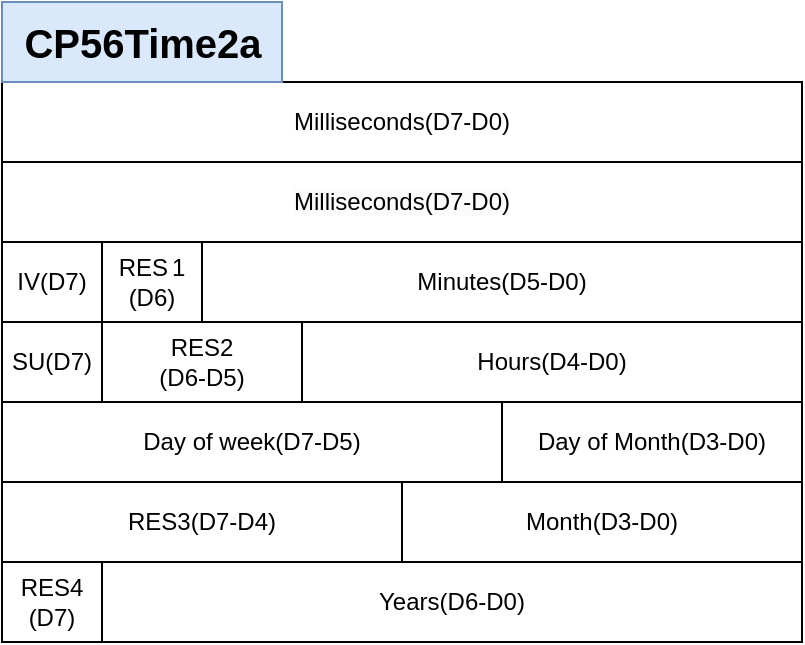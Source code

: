 <mxfile version="24.7.17">
  <diagram name="Page-1" id="W-b6PMB1VAf593q08UTs">
    <mxGraphModel dx="724" dy="434" grid="1" gridSize="10" guides="1" tooltips="1" connect="1" arrows="1" fold="1" page="1" pageScale="1" pageWidth="827" pageHeight="1169" math="0" shadow="0">
      <root>
        <mxCell id="0" />
        <mxCell id="1" parent="0" />
        <mxCell id="f5fa43uqoQvkxFZRTyOv-3" value="Milliseconds(D7-D0)" style="rounded=0;whiteSpace=wrap;html=1;" parent="1" vertex="1">
          <mxGeometry x="80" y="40" width="400" height="40" as="geometry" />
        </mxCell>
        <mxCell id="f5fa43uqoQvkxFZRTyOv-4" value="&lt;br&gt;&lt;span style=&quot;color: rgb(0, 0, 0); font-family: Helvetica; font-size: 12px; font-style: normal; font-variant-ligatures: normal; font-variant-caps: normal; font-weight: 400; letter-spacing: normal; orphans: 2; text-align: center; text-indent: 0px; text-transform: none; widows: 2; word-spacing: 0px; -webkit-text-stroke-width: 0px; white-space: normal; background-color: rgb(251, 251, 251); text-decoration-thickness: initial; text-decoration-style: initial; text-decoration-color: initial; display: inline !important; float: none;&quot;&gt;Milliseconds(D7-D0)&lt;/span&gt;&lt;div&gt;&lt;br/&gt;&lt;/div&gt;" style="rounded=0;whiteSpace=wrap;html=1;" parent="1" vertex="1">
          <mxGeometry x="80" y="80" width="400" height="40" as="geometry" />
        </mxCell>
        <mxCell id="rglTWoup23GNfHAqAj9t-1" value="IV(D7)" style="rounded=0;whiteSpace=wrap;html=1;" vertex="1" parent="1">
          <mxGeometry x="80" y="120" width="50" height="40" as="geometry" />
        </mxCell>
        <mxCell id="rglTWoup23GNfHAqAj9t-2" value="RES&lt;span style=&quot;white-space: pre;&quot;&gt;&#x9;&lt;/span&gt;1&lt;div&gt;(D6)&lt;/div&gt;" style="rounded=0;whiteSpace=wrap;html=1;" vertex="1" parent="1">
          <mxGeometry x="130" y="120" width="50" height="40" as="geometry" />
        </mxCell>
        <mxCell id="rglTWoup23GNfHAqAj9t-3" value="Minutes(D5-D0)" style="rounded=0;whiteSpace=wrap;html=1;" vertex="1" parent="1">
          <mxGeometry x="180" y="120" width="300" height="40" as="geometry" />
        </mxCell>
        <mxCell id="rglTWoup23GNfHAqAj9t-4" value="SU(D7)" style="rounded=0;whiteSpace=wrap;html=1;" vertex="1" parent="1">
          <mxGeometry x="80" y="160" width="50" height="40" as="geometry" />
        </mxCell>
        <mxCell id="rglTWoup23GNfHAqAj9t-5" value="RES2&lt;div&gt;(D6-D5)&lt;/div&gt;" style="rounded=0;whiteSpace=wrap;html=1;" vertex="1" parent="1">
          <mxGeometry x="130" y="160" width="100" height="40" as="geometry" />
        </mxCell>
        <mxCell id="rglTWoup23GNfHAqAj9t-6" value="Hours(D4-D0)" style="rounded=0;whiteSpace=wrap;html=1;" vertex="1" parent="1">
          <mxGeometry x="230" y="160" width="250" height="40" as="geometry" />
        </mxCell>
        <mxCell id="rglTWoup23GNfHAqAj9t-7" value="Day of week(D7-D5)" style="rounded=0;whiteSpace=wrap;html=1;" vertex="1" parent="1">
          <mxGeometry x="80" y="200" width="250" height="40" as="geometry" />
        </mxCell>
        <mxCell id="rglTWoup23GNfHAqAj9t-9" value="Day of Month(D3-D0)" style="rounded=0;whiteSpace=wrap;html=1;" vertex="1" parent="1">
          <mxGeometry x="330" y="200" width="150" height="40" as="geometry" />
        </mxCell>
        <mxCell id="rglTWoup23GNfHAqAj9t-10" value="RES3(D7-D4)" style="rounded=0;whiteSpace=wrap;html=1;" vertex="1" parent="1">
          <mxGeometry x="80" y="240" width="200" height="40" as="geometry" />
        </mxCell>
        <mxCell id="rglTWoup23GNfHAqAj9t-14" value="Month(D3-D0)" style="rounded=0;whiteSpace=wrap;html=1;" vertex="1" parent="1">
          <mxGeometry x="280" y="240" width="200" height="40" as="geometry" />
        </mxCell>
        <mxCell id="rglTWoup23GNfHAqAj9t-15" value="Years(D6-D0)" style="rounded=0;whiteSpace=wrap;html=1;" vertex="1" parent="1">
          <mxGeometry x="130" y="280" width="350" height="40" as="geometry" />
        </mxCell>
        <mxCell id="rglTWoup23GNfHAqAj9t-16" value="RES4&lt;div&gt;(D7)&lt;/div&gt;" style="rounded=0;whiteSpace=wrap;html=1;" vertex="1" parent="1">
          <mxGeometry x="80" y="280" width="50" height="40" as="geometry" />
        </mxCell>
        <mxCell id="rglTWoup23GNfHAqAj9t-17" value="CP56Time2a" style="text;html=1;align=center;verticalAlign=middle;resizable=0;points=[];autosize=1;strokeColor=#6c8ebf;fillColor=#dae8fc;fontStyle=1;fontSize=20;" vertex="1" parent="1">
          <mxGeometry x="80" width="140" height="40" as="geometry" />
        </mxCell>
      </root>
    </mxGraphModel>
  </diagram>
</mxfile>
